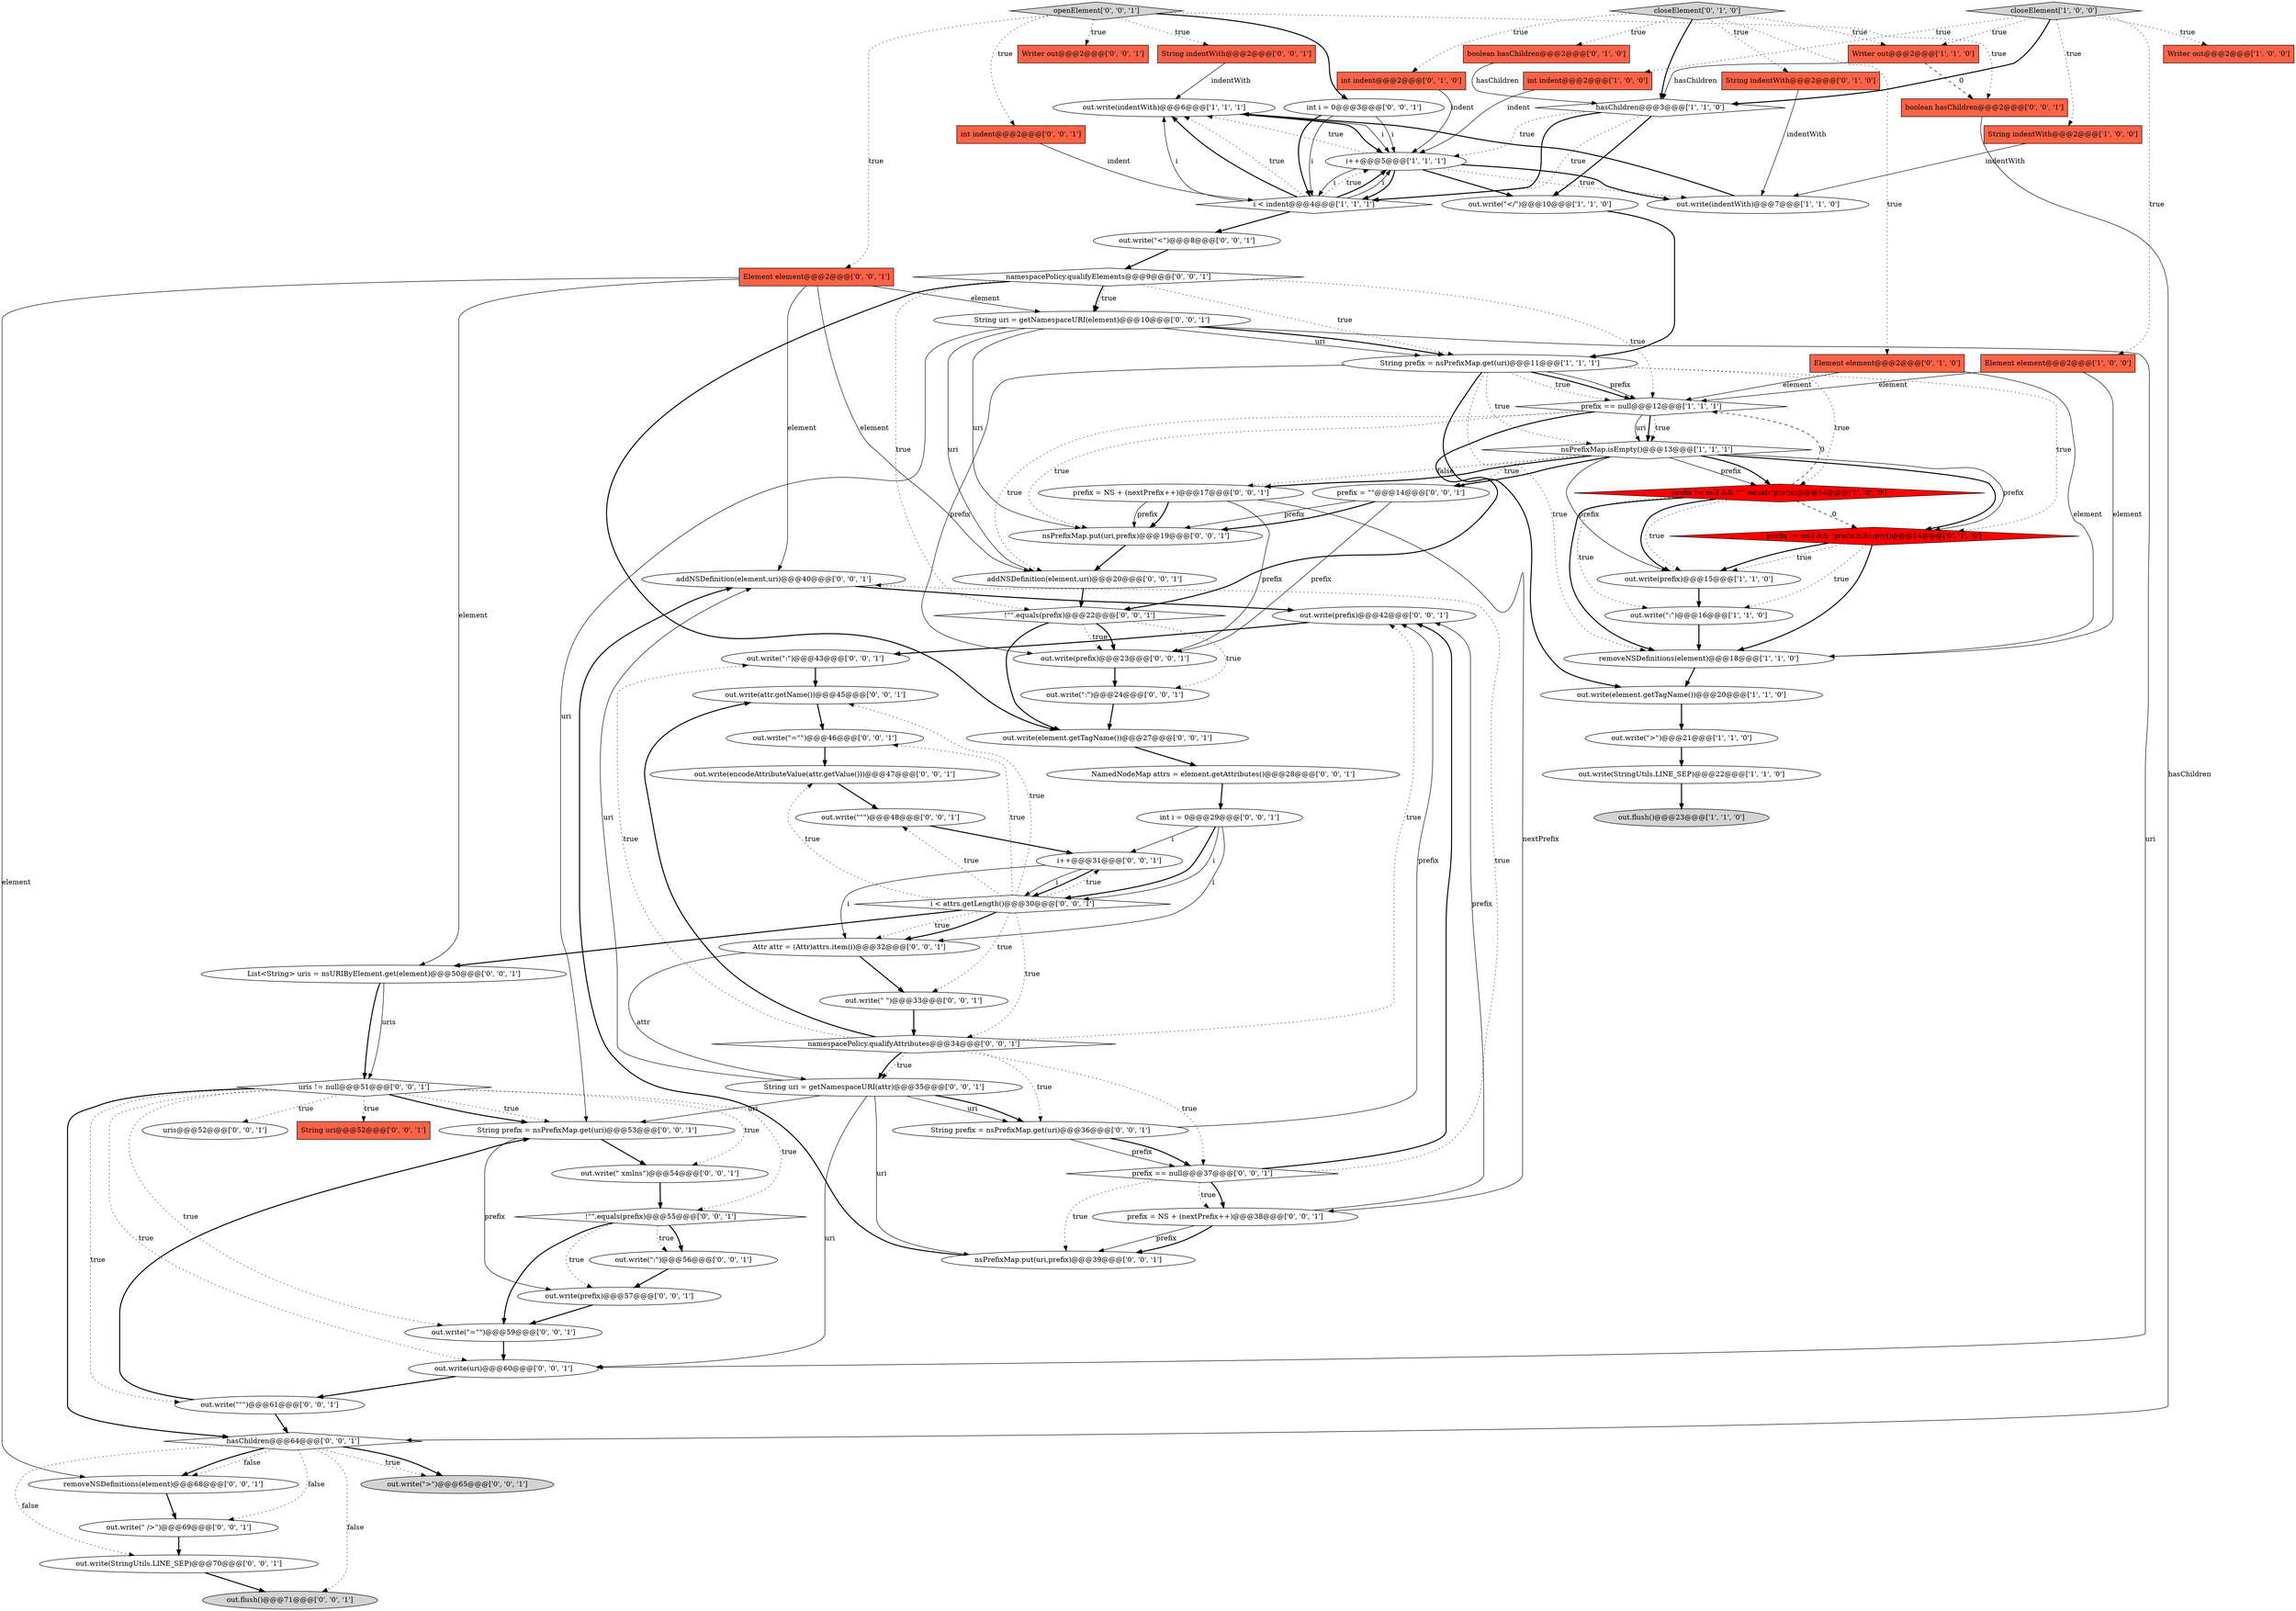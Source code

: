 digraph {
71 [style = filled, label = "addNSDefinition(element,uri)@@@40@@@['0', '0', '1']", fillcolor = white, shape = ellipse image = "AAA0AAABBB3BBB"];
63 [style = filled, label = "out.write(StringUtils.LINE_SEP)@@@70@@@['0', '0', '1']", fillcolor = white, shape = ellipse image = "AAA0AAABBB3BBB"];
43 [style = filled, label = "uris != null@@@51@@@['0', '0', '1']", fillcolor = white, shape = diamond image = "AAA0AAABBB3BBB"];
82 [style = filled, label = "namespacePolicy.qualifyElements@@@9@@@['0', '0', '1']", fillcolor = white, shape = diamond image = "AAA0AAABBB3BBB"];
9 [style = filled, label = "out.write(indentWith)@@@7@@@['1', '1', '0']", fillcolor = white, shape = ellipse image = "AAA0AAABBB1BBB"];
28 [style = filled, label = "String indentWith@@@2@@@['0', '1', '0']", fillcolor = tomato, shape = box image = "AAA0AAABBB2BBB"];
83 [style = filled, label = "removeNSDefinitions(element)@@@68@@@['0', '0', '1']", fillcolor = white, shape = ellipse image = "AAA0AAABBB3BBB"];
12 [style = filled, label = "String prefix = nsPrefixMap.get(uri)@@@11@@@['1', '1', '1']", fillcolor = white, shape = ellipse image = "AAA0AAABBB1BBB"];
16 [style = filled, label = "closeElement['1', '0', '0']", fillcolor = lightgray, shape = diamond image = "AAA0AAABBB1BBB"];
60 [style = filled, label = "String indentWith@@@2@@@['0', '0', '1']", fillcolor = tomato, shape = box image = "AAA0AAABBB3BBB"];
52 [style = filled, label = "String uri = getNamespaceURI(element)@@@10@@@['0', '0', '1']", fillcolor = white, shape = ellipse image = "AAA0AAABBB3BBB"];
39 [style = filled, label = "int i = 0@@@3@@@['0', '0', '1']", fillcolor = white, shape = ellipse image = "AAA0AAABBB3BBB"];
66 [style = filled, label = "uris@@@52@@@['0', '0', '1']", fillcolor = white, shape = ellipse image = "AAA0AAABBB3BBB"];
25 [style = filled, label = "prefix != null && !prefix.isEmpty()@@@14@@@['0', '1', '0']", fillcolor = red, shape = diamond image = "AAA1AAABBB2BBB"];
77 [style = filled, label = "int i = 0@@@29@@@['0', '0', '1']", fillcolor = white, shape = ellipse image = "AAA0AAABBB3BBB"];
26 [style = filled, label = "int indent@@@2@@@['0', '1', '0']", fillcolor = tomato, shape = box image = "AAA0AAABBB2BBB"];
11 [style = filled, label = "out.flush()@@@23@@@['1', '1', '0']", fillcolor = lightgray, shape = ellipse image = "AAA0AAABBB1BBB"];
56 [style = filled, label = "int indent@@@2@@@['0', '0', '1']", fillcolor = tomato, shape = box image = "AAA0AAABBB3BBB"];
27 [style = filled, label = "closeElement['0', '1', '0']", fillcolor = lightgray, shape = diamond image = "AAA0AAABBB2BBB"];
29 [style = filled, label = "out.write(prefix)@@@42@@@['0', '0', '1']", fillcolor = white, shape = ellipse image = "AAA0AAABBB3BBB"];
75 [style = filled, label = "out.write(\" xmlns\")@@@54@@@['0', '0', '1']", fillcolor = white, shape = ellipse image = "AAA0AAABBB3BBB"];
78 [style = filled, label = "out.write(\"=\"\")@@@46@@@['0', '0', '1']", fillcolor = white, shape = ellipse image = "AAA0AAABBB3BBB"];
41 [style = filled, label = "out.write(\"=\"\")@@@59@@@['0', '0', '1']", fillcolor = white, shape = ellipse image = "AAA0AAABBB3BBB"];
79 [style = filled, label = "boolean hasChildren@@@2@@@['0', '0', '1']", fillcolor = tomato, shape = box image = "AAA0AAABBB3BBB"];
64 [style = filled, label = "out.write(\"\"\")@@@61@@@['0', '0', '1']", fillcolor = white, shape = ellipse image = "AAA0AAABBB3BBB"];
20 [style = filled, label = "prefix == null@@@12@@@['1', '1', '1']", fillcolor = white, shape = diamond image = "AAA0AAABBB1BBB"];
69 [style = filled, label = "List<String> uris = nsURIByElement.get(element)@@@50@@@['0', '0', '1']", fillcolor = white, shape = ellipse image = "AAA0AAABBB3BBB"];
5 [style = filled, label = "int indent@@@2@@@['1', '0', '0']", fillcolor = tomato, shape = box image = "AAA0AAABBB1BBB"];
6 [style = filled, label = "hasChildren@@@3@@@['1', '1', '0']", fillcolor = white, shape = diamond image = "AAA0AAABBB1BBB"];
2 [style = filled, label = "out.write(\"</\")@@@10@@@['1', '1', '0']", fillcolor = white, shape = ellipse image = "AAA0AAABBB1BBB"];
8 [style = filled, label = "Element element@@@2@@@['1', '0', '0']", fillcolor = tomato, shape = box image = "AAA0AAABBB1BBB"];
42 [style = filled, label = "out.flush()@@@71@@@['0', '0', '1']", fillcolor = lightgray, shape = ellipse image = "AAA0AAABBB3BBB"];
59 [style = filled, label = "out.write(\" \")@@@33@@@['0', '0', '1']", fillcolor = white, shape = ellipse image = "AAA0AAABBB3BBB"];
33 [style = filled, label = "out.write(\" />\")@@@69@@@['0', '0', '1']", fillcolor = white, shape = ellipse image = "AAA0AAABBB3BBB"];
21 [style = filled, label = "out.write(StringUtils.LINE_SEP)@@@22@@@['1', '1', '0']", fillcolor = white, shape = ellipse image = "AAA0AAABBB1BBB"];
35 [style = filled, label = "String prefix = nsPrefixMap.get(uri)@@@36@@@['0', '0', '1']", fillcolor = white, shape = ellipse image = "AAA0AAABBB3BBB"];
3 [style = filled, label = "out.write(element.getTagName())@@@20@@@['1', '1', '0']", fillcolor = white, shape = ellipse image = "AAA0AAABBB1BBB"];
61 [style = filled, label = "prefix = \"\"@@@14@@@['0', '0', '1']", fillcolor = white, shape = ellipse image = "AAA0AAABBB3BBB"];
45 [style = filled, label = "prefix = NS + (nextPrefix++)@@@38@@@['0', '0', '1']", fillcolor = white, shape = ellipse image = "AAA0AAABBB3BBB"];
68 [style = filled, label = "prefix = NS + (nextPrefix++)@@@17@@@['0', '0', '1']", fillcolor = white, shape = ellipse image = "AAA0AAABBB3BBB"];
38 [style = filled, label = "String prefix = nsPrefixMap.get(uri)@@@53@@@['0', '0', '1']", fillcolor = white, shape = ellipse image = "AAA0AAABBB3BBB"];
48 [style = filled, label = "i++@@@31@@@['0', '0', '1']", fillcolor = white, shape = ellipse image = "AAA0AAABBB3BBB"];
36 [style = filled, label = "out.write(uri)@@@60@@@['0', '0', '1']", fillcolor = white, shape = ellipse image = "AAA0AAABBB3BBB"];
37 [style = filled, label = "hasChildren@@@64@@@['0', '0', '1']", fillcolor = white, shape = diamond image = "AAA0AAABBB3BBB"];
55 [style = filled, label = "!\"\".equals(prefix)@@@22@@@['0', '0', '1']", fillcolor = white, shape = diamond image = "AAA0AAABBB3BBB"];
62 [style = filled, label = "namespacePolicy.qualifyAttributes@@@34@@@['0', '0', '1']", fillcolor = white, shape = diamond image = "AAA0AAABBB3BBB"];
53 [style = filled, label = "addNSDefinition(element,uri)@@@20@@@['0', '0', '1']", fillcolor = white, shape = ellipse image = "AAA0AAABBB3BBB"];
10 [style = filled, label = "Writer out@@@2@@@['1', '0', '0']", fillcolor = tomato, shape = box image = "AAA0AAABBB1BBB"];
74 [style = filled, label = "i < attrs.getLength()@@@30@@@['0', '0', '1']", fillcolor = white, shape = diamond image = "AAA0AAABBB3BBB"];
70 [style = filled, label = "out.write(prefix)@@@23@@@['0', '0', '1']", fillcolor = white, shape = ellipse image = "AAA0AAABBB3BBB"];
17 [style = filled, label = "String indentWith@@@2@@@['1', '0', '0']", fillcolor = tomato, shape = box image = "AAA0AAABBB1BBB"];
50 [style = filled, label = "Writer out@@@2@@@['0', '0', '1']", fillcolor = tomato, shape = box image = "AAA0AAABBB3BBB"];
73 [style = filled, label = "Element element@@@2@@@['0', '0', '1']", fillcolor = tomato, shape = box image = "AAA0AAABBB3BBB"];
72 [style = filled, label = "out.write(attr.getName())@@@45@@@['0', '0', '1']", fillcolor = white, shape = ellipse image = "AAA0AAABBB3BBB"];
15 [style = filled, label = "removeNSDefinitions(element)@@@18@@@['1', '1', '0']", fillcolor = white, shape = ellipse image = "AAA0AAABBB1BBB"];
44 [style = filled, label = "openElement['0', '0', '1']", fillcolor = lightgray, shape = diamond image = "AAA0AAABBB3BBB"];
49 [style = filled, label = "nsPrefixMap.put(uri,prefix)@@@39@@@['0', '0', '1']", fillcolor = white, shape = ellipse image = "AAA0AAABBB3BBB"];
18 [style = filled, label = "out.write(prefix)@@@15@@@['1', '1', '0']", fillcolor = white, shape = ellipse image = "AAA0AAABBB1BBB"];
31 [style = filled, label = "out.write(element.getTagName())@@@27@@@['0', '0', '1']", fillcolor = white, shape = ellipse image = "AAA0AAABBB3BBB"];
32 [style = filled, label = "out.write(\":\")@@@24@@@['0', '0', '1']", fillcolor = white, shape = ellipse image = "AAA0AAABBB3BBB"];
22 [style = filled, label = "out.write(\">\")@@@21@@@['1', '1', '0']", fillcolor = white, shape = ellipse image = "AAA0AAABBB1BBB"];
1 [style = filled, label = "out.write(indentWith)@@@6@@@['1', '1', '1']", fillcolor = white, shape = ellipse image = "AAA0AAABBB1BBB"];
40 [style = filled, label = "out.write(prefix)@@@57@@@['0', '0', '1']", fillcolor = white, shape = ellipse image = "AAA0AAABBB3BBB"];
0 [style = filled, label = "prefix != null && !\"\".equals(prefix)@@@14@@@['1', '0', '0']", fillcolor = red, shape = diamond image = "AAA1AAABBB1BBB"];
4 [style = filled, label = "i < indent@@@4@@@['1', '1', '1']", fillcolor = white, shape = diamond image = "AAA0AAABBB1BBB"];
13 [style = filled, label = "i++@@@5@@@['1', '1', '1']", fillcolor = white, shape = ellipse image = "AAA0AAABBB1BBB"];
14 [style = filled, label = "nsPrefixMap.isEmpty()@@@13@@@['1', '1', '1']", fillcolor = white, shape = diamond image = "AAA0AAABBB1BBB"];
47 [style = filled, label = "prefix == null@@@37@@@['0', '0', '1']", fillcolor = white, shape = diamond image = "AAA0AAABBB3BBB"];
81 [style = filled, label = "out.write(encodeAttributeValue(attr.getValue()))@@@47@@@['0', '0', '1']", fillcolor = white, shape = ellipse image = "AAA0AAABBB3BBB"];
67 [style = filled, label = "out.write(\"<\")@@@8@@@['0', '0', '1']", fillcolor = white, shape = ellipse image = "AAA0AAABBB3BBB"];
58 [style = filled, label = "String uri = getNamespaceURI(attr)@@@35@@@['0', '0', '1']", fillcolor = white, shape = ellipse image = "AAA0AAABBB3BBB"];
7 [style = filled, label = "out.write(\":\")@@@16@@@['1', '1', '0']", fillcolor = white, shape = ellipse image = "AAA0AAABBB1BBB"];
23 [style = filled, label = "Element element@@@2@@@['0', '1', '0']", fillcolor = tomato, shape = box image = "AAA0AAABBB2BBB"];
34 [style = filled, label = "NamedNodeMap attrs = element.getAttributes()@@@28@@@['0', '0', '1']", fillcolor = white, shape = ellipse image = "AAA0AAABBB3BBB"];
54 [style = filled, label = "String uri@@@52@@@['0', '0', '1']", fillcolor = tomato, shape = box image = "AAA0AAABBB3BBB"];
80 [style = filled, label = "out.write(\":\")@@@56@@@['0', '0', '1']", fillcolor = white, shape = ellipse image = "AAA0AAABBB3BBB"];
30 [style = filled, label = "out.write(\":\")@@@43@@@['0', '0', '1']", fillcolor = white, shape = ellipse image = "AAA0AAABBB3BBB"];
51 [style = filled, label = "nsPrefixMap.put(uri,prefix)@@@19@@@['0', '0', '1']", fillcolor = white, shape = ellipse image = "AAA0AAABBB3BBB"];
57 [style = filled, label = "!\"\".equals(prefix)@@@55@@@['0', '0', '1']", fillcolor = white, shape = diamond image = "AAA0AAABBB3BBB"];
65 [style = filled, label = "out.write(\"\"\")@@@48@@@['0', '0', '1']", fillcolor = white, shape = ellipse image = "AAA0AAABBB3BBB"];
19 [style = filled, label = "Writer out@@@2@@@['1', '1', '0']", fillcolor = tomato, shape = box image = "AAA0AAABBB1BBB"];
24 [style = filled, label = "boolean hasChildren@@@2@@@['0', '1', '0']", fillcolor = tomato, shape = box image = "AAA0AAABBB2BBB"];
46 [style = filled, label = "Attr attr = (Attr)attrs.item(i)@@@32@@@['0', '0', '1']", fillcolor = white, shape = ellipse image = "AAA0AAABBB3BBB"];
76 [style = filled, label = "out.write(\">\")@@@65@@@['0', '0', '1']", fillcolor = lightgray, shape = ellipse image = "AAA0AAABBB3BBB"];
74->69 [style = bold, label=""];
14->25 [style = bold, label=""];
43->64 [style = dotted, label="true"];
45->29 [style = solid, label="prefix"];
45->49 [style = solid, label="prefix"];
29->30 [style = bold, label=""];
4->1 [style = dotted, label="true"];
48->74 [style = solid, label="i"];
16->17 [style = dotted, label="true"];
62->35 [style = dotted, label="true"];
61->70 [style = solid, label="prefix"];
4->1 [style = solid, label="i"];
12->15 [style = dotted, label="true"];
43->75 [style = dotted, label="true"];
73->52 [style = solid, label="element"];
27->23 [style = dotted, label="true"];
51->53 [style = bold, label=""];
59->62 [style = bold, label=""];
65->48 [style = bold, label=""];
43->66 [style = dotted, label="true"];
74->81 [style = dotted, label="true"];
57->41 [style = bold, label=""];
35->47 [style = solid, label="prefix"];
27->19 [style = dotted, label="true"];
16->10 [style = dotted, label="true"];
1->13 [style = bold, label=""];
0->15 [style = bold, label=""];
33->63 [style = bold, label=""];
19->6 [style = solid, label="hasChildren"];
25->18 [style = dotted, label="true"];
57->80 [style = bold, label=""];
37->76 [style = dotted, label="true"];
58->35 [style = solid, label="uri"];
57->80 [style = dotted, label="true"];
14->0 [style = solid, label="prefix"];
12->20 [style = dotted, label="true"];
0->25 [style = dashed, label="0"];
58->49 [style = solid, label="uri"];
37->42 [style = dotted, label="false"];
70->32 [style = bold, label=""];
16->5 [style = dotted, label="true"];
43->54 [style = dotted, label="true"];
25->15 [style = bold, label=""];
82->52 [style = bold, label=""];
4->67 [style = bold, label=""];
55->31 [style = bold, label=""];
71->29 [style = bold, label=""];
1->13 [style = solid, label="i"];
61->51 [style = solid, label="prefix"];
46->59 [style = bold, label=""];
0->7 [style = dotted, label="true"];
14->25 [style = solid, label="prefix"];
13->9 [style = dotted, label="true"];
56->4 [style = solid, label="indent"];
74->59 [style = dotted, label="true"];
52->12 [style = solid, label="uri"];
62->30 [style = dotted, label="true"];
52->51 [style = solid, label="uri"];
48->74 [style = bold, label=""];
68->45 [style = solid, label="nextPrefix"];
44->56 [style = dotted, label="true"];
39->13 [style = solid, label="i"];
37->83 [style = bold, label=""];
55->70 [style = dotted, label="true"];
6->13 [style = dotted, label="true"];
16->6 [style = bold, label=""];
82->52 [style = dotted, label="true"];
77->74 [style = bold, label=""];
58->35 [style = bold, label=""];
73->83 [style = solid, label="element"];
20->14 [style = bold, label=""];
67->82 [style = bold, label=""];
27->24 [style = dotted, label="true"];
77->74 [style = solid, label="i"];
13->4 [style = solid, label="i"];
26->13 [style = solid, label="indent"];
39->4 [style = bold, label=""];
8->20 [style = solid, label="element"];
62->58 [style = dotted, label="true"];
6->2 [style = bold, label=""];
39->4 [style = solid, label="i"];
47->49 [style = dotted, label="true"];
4->13 [style = dotted, label="true"];
6->4 [style = bold, label=""];
44->50 [style = dotted, label="true"];
52->12 [style = bold, label=""];
49->71 [style = bold, label=""];
12->70 [style = solid, label="prefix"];
52->36 [style = solid, label="uri"];
14->68 [style = dotted, label="false"];
21->11 [style = bold, label=""];
83->33 [style = bold, label=""];
57->40 [style = dotted, label="true"];
64->38 [style = bold, label=""];
52->38 [style = solid, label="uri"];
35->29 [style = solid, label="prefix"];
12->0 [style = dotted, label="true"];
14->61 [style = bold, label=""];
9->1 [style = bold, label=""];
18->7 [style = bold, label=""];
73->53 [style = solid, label="element"];
12->25 [style = dotted, label="true"];
32->31 [style = bold, label=""];
37->76 [style = bold, label=""];
63->42 [style = bold, label=""];
69->43 [style = bold, label=""];
74->62 [style = dotted, label="true"];
44->79 [style = dotted, label="true"];
16->8 [style = dotted, label="true"];
43->38 [style = dotted, label="true"];
14->68 [style = bold, label=""];
80->40 [style = bold, label=""];
74->65 [style = dotted, label="true"];
0->18 [style = dotted, label="true"];
20->51 [style = dotted, label="true"];
52->53 [style = solid, label="uri"];
37->83 [style = dotted, label="false"];
74->78 [style = dotted, label="true"];
4->13 [style = bold, label=""];
25->18 [style = bold, label=""];
38->40 [style = solid, label="prefix"];
77->46 [style = solid, label="i"];
20->14 [style = dotted, label="true"];
74->46 [style = dotted, label="true"];
12->20 [style = bold, label=""];
23->15 [style = solid, label="element"];
23->20 [style = solid, label="element"];
34->77 [style = bold, label=""];
15->3 [style = bold, label=""];
25->7 [style = dotted, label="true"];
68->51 [style = bold, label=""];
31->34 [style = bold, label=""];
64->37 [style = bold, label=""];
47->29 [style = bold, label=""];
55->70 [style = bold, label=""];
20->53 [style = dotted, label="true"];
74->46 [style = bold, label=""];
41->36 [style = bold, label=""];
62->29 [style = dotted, label="true"];
43->38 [style = bold, label=""];
74->72 [style = dotted, label="true"];
81->65 [style = bold, label=""];
55->32 [style = dotted, label="true"];
77->48 [style = solid, label="i"];
73->69 [style = solid, label="element"];
58->71 [style = solid, label="uri"];
24->6 [style = solid, label="hasChildren"];
68->51 [style = solid, label="prefix"];
7->15 [style = bold, label=""];
0->18 [style = bold, label=""];
4->1 [style = bold, label=""];
12->3 [style = bold, label=""];
13->9 [style = bold, label=""];
47->45 [style = bold, label=""];
58->36 [style = solid, label="uri"];
43->36 [style = dotted, label="true"];
17->9 [style = solid, label="indentWith"];
62->47 [style = dotted, label="true"];
44->60 [style = dotted, label="true"];
36->64 [style = bold, label=""];
82->20 [style = dotted, label="true"];
13->2 [style = bold, label=""];
78->81 [style = bold, label=""];
38->75 [style = bold, label=""];
53->55 [style = bold, label=""];
30->72 [style = bold, label=""];
79->37 [style = solid, label="hasChildren"];
16->19 [style = dotted, label="true"];
61->51 [style = bold, label=""];
47->71 [style = dotted, label="true"];
46->58 [style = solid, label="attr"];
27->26 [style = dotted, label="true"];
45->49 [style = bold, label=""];
82->55 [style = dotted, label="true"];
47->45 [style = dotted, label="true"];
62->58 [style = bold, label=""];
22->21 [style = bold, label=""];
20->14 [style = solid, label="uri"];
75->57 [style = bold, label=""];
43->37 [style = bold, label=""];
8->15 [style = solid, label="element"];
19->79 [style = dashed, label="0"];
44->39 [style = bold, label=""];
3->22 [style = bold, label=""];
0->20 [style = dashed, label="0"];
27->6 [style = bold, label=""];
4->13 [style = solid, label="i"];
2->12 [style = bold, label=""];
20->55 [style = bold, label=""];
28->9 [style = solid, label="indentWith"];
72->78 [style = bold, label=""];
27->28 [style = dotted, label="true"];
73->71 [style = solid, label="element"];
13->1 [style = dotted, label="true"];
12->14 [style = dotted, label="true"];
37->33 [style = dotted, label="false"];
69->43 [style = solid, label="uris"];
6->4 [style = dotted, label="true"];
74->48 [style = dotted, label="true"];
14->0 [style = bold, label=""];
44->73 [style = dotted, label="true"];
60->1 [style = solid, label="indentWith"];
62->72 [style = bold, label=""];
40->41 [style = bold, label=""];
35->47 [style = bold, label=""];
14->18 [style = solid, label="prefix"];
43->41 [style = dotted, label="true"];
37->63 [style = dotted, label="false"];
82->31 [style = bold, label=""];
48->46 [style = solid, label="i"];
58->38 [style = solid, label="uri"];
82->12 [style = dotted, label="true"];
14->61 [style = dotted, label="true"];
5->13 [style = solid, label="indent"];
43->57 [style = dotted, label="true"];
12->20 [style = solid, label="prefix"];
68->70 [style = solid, label="prefix"];
13->4 [style = bold, label=""];
}
